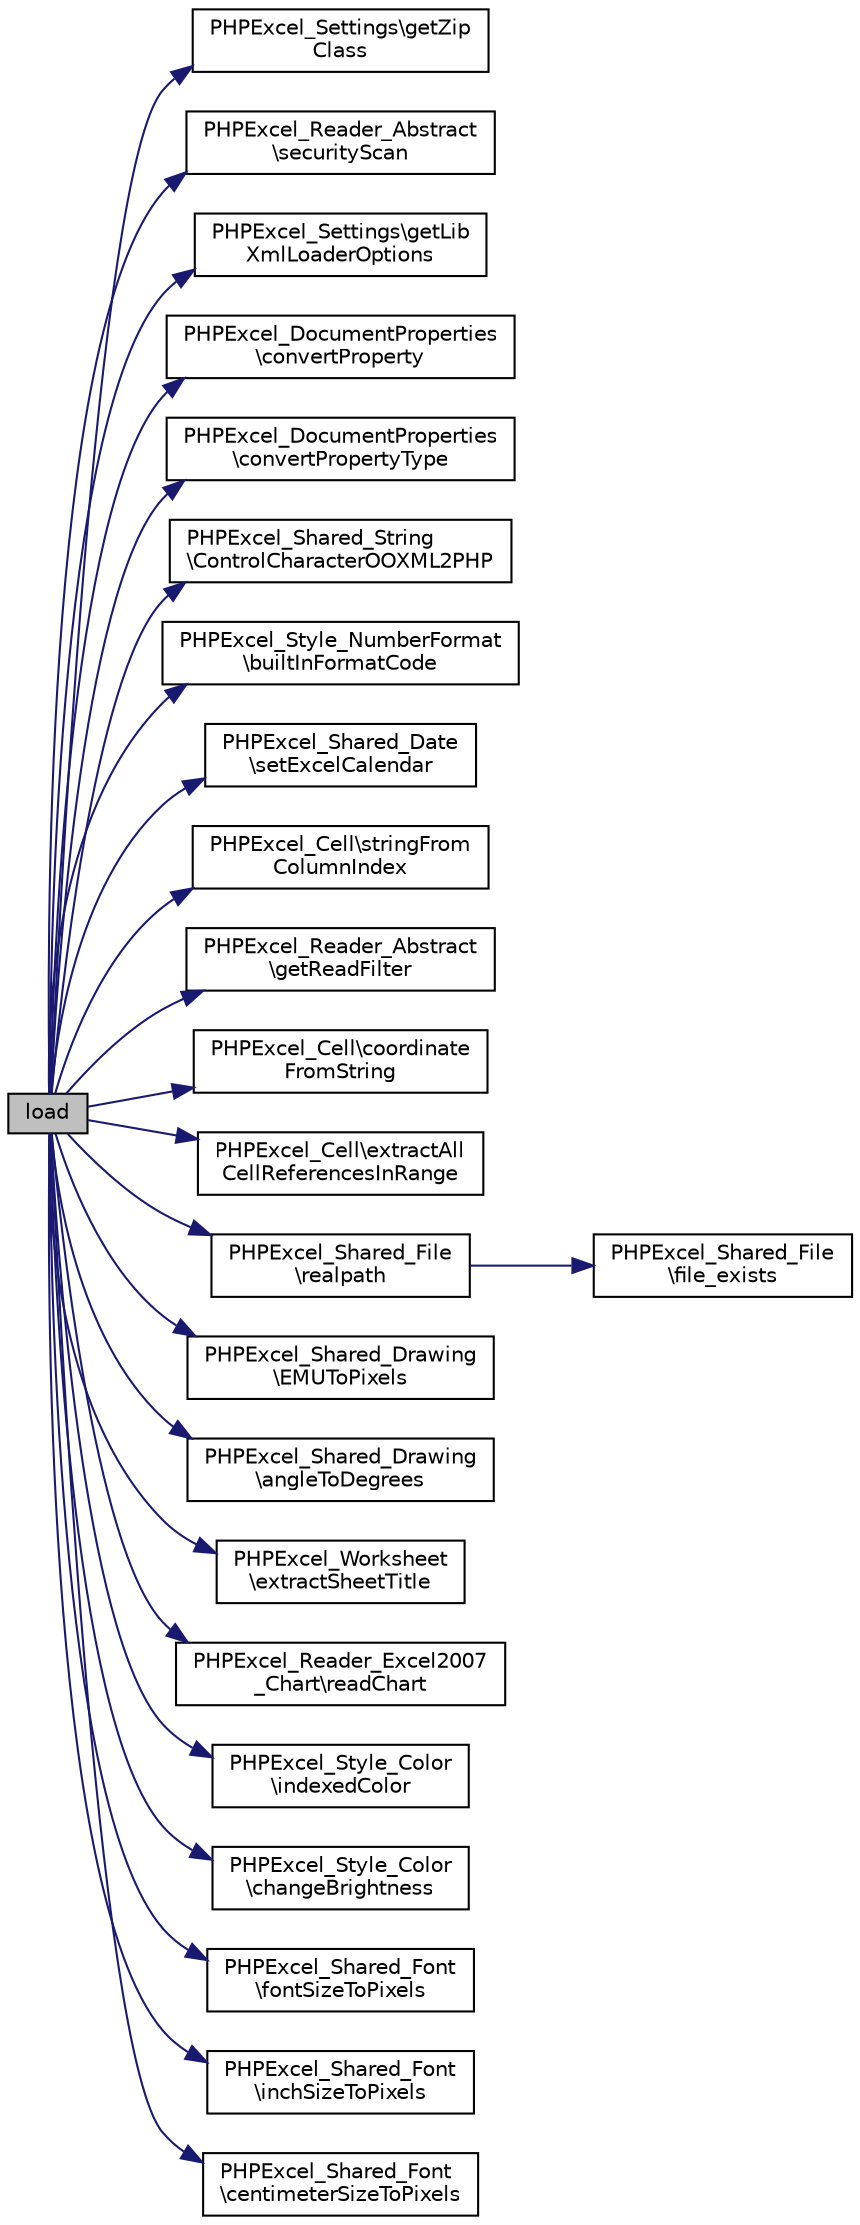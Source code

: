 digraph "load"
{
  edge [fontname="Helvetica",fontsize="10",labelfontname="Helvetica",labelfontsize="10"];
  node [fontname="Helvetica",fontsize="10",shape=record];
  rankdir="LR";
  Node24 [label="load",height=0.2,width=0.4,color="black", fillcolor="grey75", style="filled", fontcolor="black"];
  Node24 -> Node25 [color="midnightblue",fontsize="10",style="solid",fontname="Helvetica"];
  Node25 [label="PHPExcel_Settings\\getZip\lClass",height=0.2,width=0.4,color="black", fillcolor="white", style="filled",URL="$class_p_h_p_excel___settings.html#ab762d975fa2aefcbd1e0c33af7167299"];
  Node24 -> Node26 [color="midnightblue",fontsize="10",style="solid",fontname="Helvetica"];
  Node26 [label="PHPExcel_Reader_Abstract\l\\securityScan",height=0.2,width=0.4,color="black", fillcolor="white", style="filled",URL="$class_p_h_p_excel___reader___abstract.html#aa67490da9755835fd16df194cab68d0b"];
  Node24 -> Node27 [color="midnightblue",fontsize="10",style="solid",fontname="Helvetica"];
  Node27 [label="PHPExcel_Settings\\getLib\lXmlLoaderOptions",height=0.2,width=0.4,color="black", fillcolor="white", style="filled",URL="$class_p_h_p_excel___settings.html#aab0e46bef6b830bdb82228d72c349c9a"];
  Node24 -> Node28 [color="midnightblue",fontsize="10",style="solid",fontname="Helvetica"];
  Node28 [label="PHPExcel_DocumentProperties\l\\convertProperty",height=0.2,width=0.4,color="black", fillcolor="white", style="filled",URL="$class_p_h_p_excel___document_properties.html#aee4af87c994093fc6ae5e479c9570f6e"];
  Node24 -> Node29 [color="midnightblue",fontsize="10",style="solid",fontname="Helvetica"];
  Node29 [label="PHPExcel_DocumentProperties\l\\convertPropertyType",height=0.2,width=0.4,color="black", fillcolor="white", style="filled",URL="$class_p_h_p_excel___document_properties.html#a62a400717a569cc7a29be0c3f446460f"];
  Node24 -> Node30 [color="midnightblue",fontsize="10",style="solid",fontname="Helvetica"];
  Node30 [label="PHPExcel_Shared_String\l\\ControlCharacterOOXML2PHP",height=0.2,width=0.4,color="black", fillcolor="white", style="filled",URL="$class_p_h_p_excel___shared___string.html#a263adf62f74d8d3c6c8d3cc892ac1d2a"];
  Node24 -> Node31 [color="midnightblue",fontsize="10",style="solid",fontname="Helvetica"];
  Node31 [label="PHPExcel_Style_NumberFormat\l\\builtInFormatCode",height=0.2,width=0.4,color="black", fillcolor="white", style="filled",URL="$class_p_h_p_excel___style___number_format.html#a74f1b490c3c15860dd30d4b8fb2e06b6"];
  Node24 -> Node32 [color="midnightblue",fontsize="10",style="solid",fontname="Helvetica"];
  Node32 [label="PHPExcel_Shared_Date\l\\setExcelCalendar",height=0.2,width=0.4,color="black", fillcolor="white", style="filled",URL="$class_p_h_p_excel___shared___date.html#a5bac42c219294da328d98c1e9e2353d3"];
  Node24 -> Node33 [color="midnightblue",fontsize="10",style="solid",fontname="Helvetica"];
  Node33 [label="PHPExcel_Cell\\stringFrom\lColumnIndex",height=0.2,width=0.4,color="black", fillcolor="white", style="filled",URL="$class_p_h_p_excel___cell.html#ab5501b4cf2f8cd0af389ad4096fb9387"];
  Node24 -> Node34 [color="midnightblue",fontsize="10",style="solid",fontname="Helvetica"];
  Node34 [label="PHPExcel_Reader_Abstract\l\\getReadFilter",height=0.2,width=0.4,color="black", fillcolor="white", style="filled",URL="$class_p_h_p_excel___reader___abstract.html#abe90e2c64af2e5fbcd07da932986b785"];
  Node24 -> Node35 [color="midnightblue",fontsize="10",style="solid",fontname="Helvetica"];
  Node35 [label="PHPExcel_Cell\\coordinate\lFromString",height=0.2,width=0.4,color="black", fillcolor="white", style="filled",URL="$class_p_h_p_excel___cell.html#a81e3469df94f7b5a1f5d9064575280a3"];
  Node24 -> Node36 [color="midnightblue",fontsize="10",style="solid",fontname="Helvetica"];
  Node36 [label="PHPExcel_Cell\\extractAll\lCellReferencesInRange",height=0.2,width=0.4,color="black", fillcolor="white", style="filled",URL="$class_p_h_p_excel___cell.html#a63dc6fc782cd5373ee465863213dabdb"];
  Node24 -> Node37 [color="midnightblue",fontsize="10",style="solid",fontname="Helvetica"];
  Node37 [label="PHPExcel_Shared_File\l\\realpath",height=0.2,width=0.4,color="black", fillcolor="white", style="filled",URL="$class_p_h_p_excel___shared___file.html#a548c451387ddad2e2a9d304e976ee122"];
  Node37 -> Node38 [color="midnightblue",fontsize="10",style="solid",fontname="Helvetica"];
  Node38 [label="PHPExcel_Shared_File\l\\file_exists",height=0.2,width=0.4,color="black", fillcolor="white", style="filled",URL="$class_p_h_p_excel___shared___file.html#a065720635f19b64912db08f72cb13c4a"];
  Node24 -> Node39 [color="midnightblue",fontsize="10",style="solid",fontname="Helvetica"];
  Node39 [label="PHPExcel_Shared_Drawing\l\\EMUToPixels",height=0.2,width=0.4,color="black", fillcolor="white", style="filled",URL="$class_p_h_p_excel___shared___drawing.html#aa1d607141ffb7d0ca311821dd6ef3c7a"];
  Node24 -> Node40 [color="midnightblue",fontsize="10",style="solid",fontname="Helvetica"];
  Node40 [label="PHPExcel_Shared_Drawing\l\\angleToDegrees",height=0.2,width=0.4,color="black", fillcolor="white", style="filled",URL="$class_p_h_p_excel___shared___drawing.html#a822f11cfd4ee51230d834ea9f9c01e1f"];
  Node24 -> Node41 [color="midnightblue",fontsize="10",style="solid",fontname="Helvetica"];
  Node41 [label="PHPExcel_Worksheet\l\\extractSheetTitle",height=0.2,width=0.4,color="black", fillcolor="white", style="filled",URL="$class_p_h_p_excel___worksheet.html#af647112824779ee4dd97cb9ff63926bd"];
  Node24 -> Node42 [color="midnightblue",fontsize="10",style="solid",fontname="Helvetica"];
  Node42 [label="PHPExcel_Reader_Excel2007\l_Chart\\readChart",height=0.2,width=0.4,color="black", fillcolor="white", style="filled",URL="$class_p_h_p_excel___reader___excel2007___chart.html#a096f59ffdd40d26b10bbdca0f712fab9"];
  Node24 -> Node43 [color="midnightblue",fontsize="10",style="solid",fontname="Helvetica"];
  Node43 [label="PHPExcel_Style_Color\l\\indexedColor",height=0.2,width=0.4,color="black", fillcolor="white", style="filled",URL="$class_p_h_p_excel___style___color.html#a856e97c35194fd01bf88a691105caba3"];
  Node24 -> Node44 [color="midnightblue",fontsize="10",style="solid",fontname="Helvetica"];
  Node44 [label="PHPExcel_Style_Color\l\\changeBrightness",height=0.2,width=0.4,color="black", fillcolor="white", style="filled",URL="$class_p_h_p_excel___style___color.html#ac7f8c951fdb59bd18717e1dabb536515"];
  Node24 -> Node45 [color="midnightblue",fontsize="10",style="solid",fontname="Helvetica"];
  Node45 [label="PHPExcel_Shared_Font\l\\fontSizeToPixels",height=0.2,width=0.4,color="black", fillcolor="white", style="filled",URL="$class_p_h_p_excel___shared___font.html#a0b1206e538e39a51c4c2a029b2f70b5b"];
  Node24 -> Node46 [color="midnightblue",fontsize="10",style="solid",fontname="Helvetica"];
  Node46 [label="PHPExcel_Shared_Font\l\\inchSizeToPixels",height=0.2,width=0.4,color="black", fillcolor="white", style="filled",URL="$class_p_h_p_excel___shared___font.html#a1dafcbc82056b650bfd8b0ae7b8ed232"];
  Node24 -> Node47 [color="midnightblue",fontsize="10",style="solid",fontname="Helvetica"];
  Node47 [label="PHPExcel_Shared_Font\l\\centimeterSizeToPixels",height=0.2,width=0.4,color="black", fillcolor="white", style="filled",URL="$class_p_h_p_excel___shared___font.html#a4e092fc27dd413c753a043bb59fe014d"];
}
